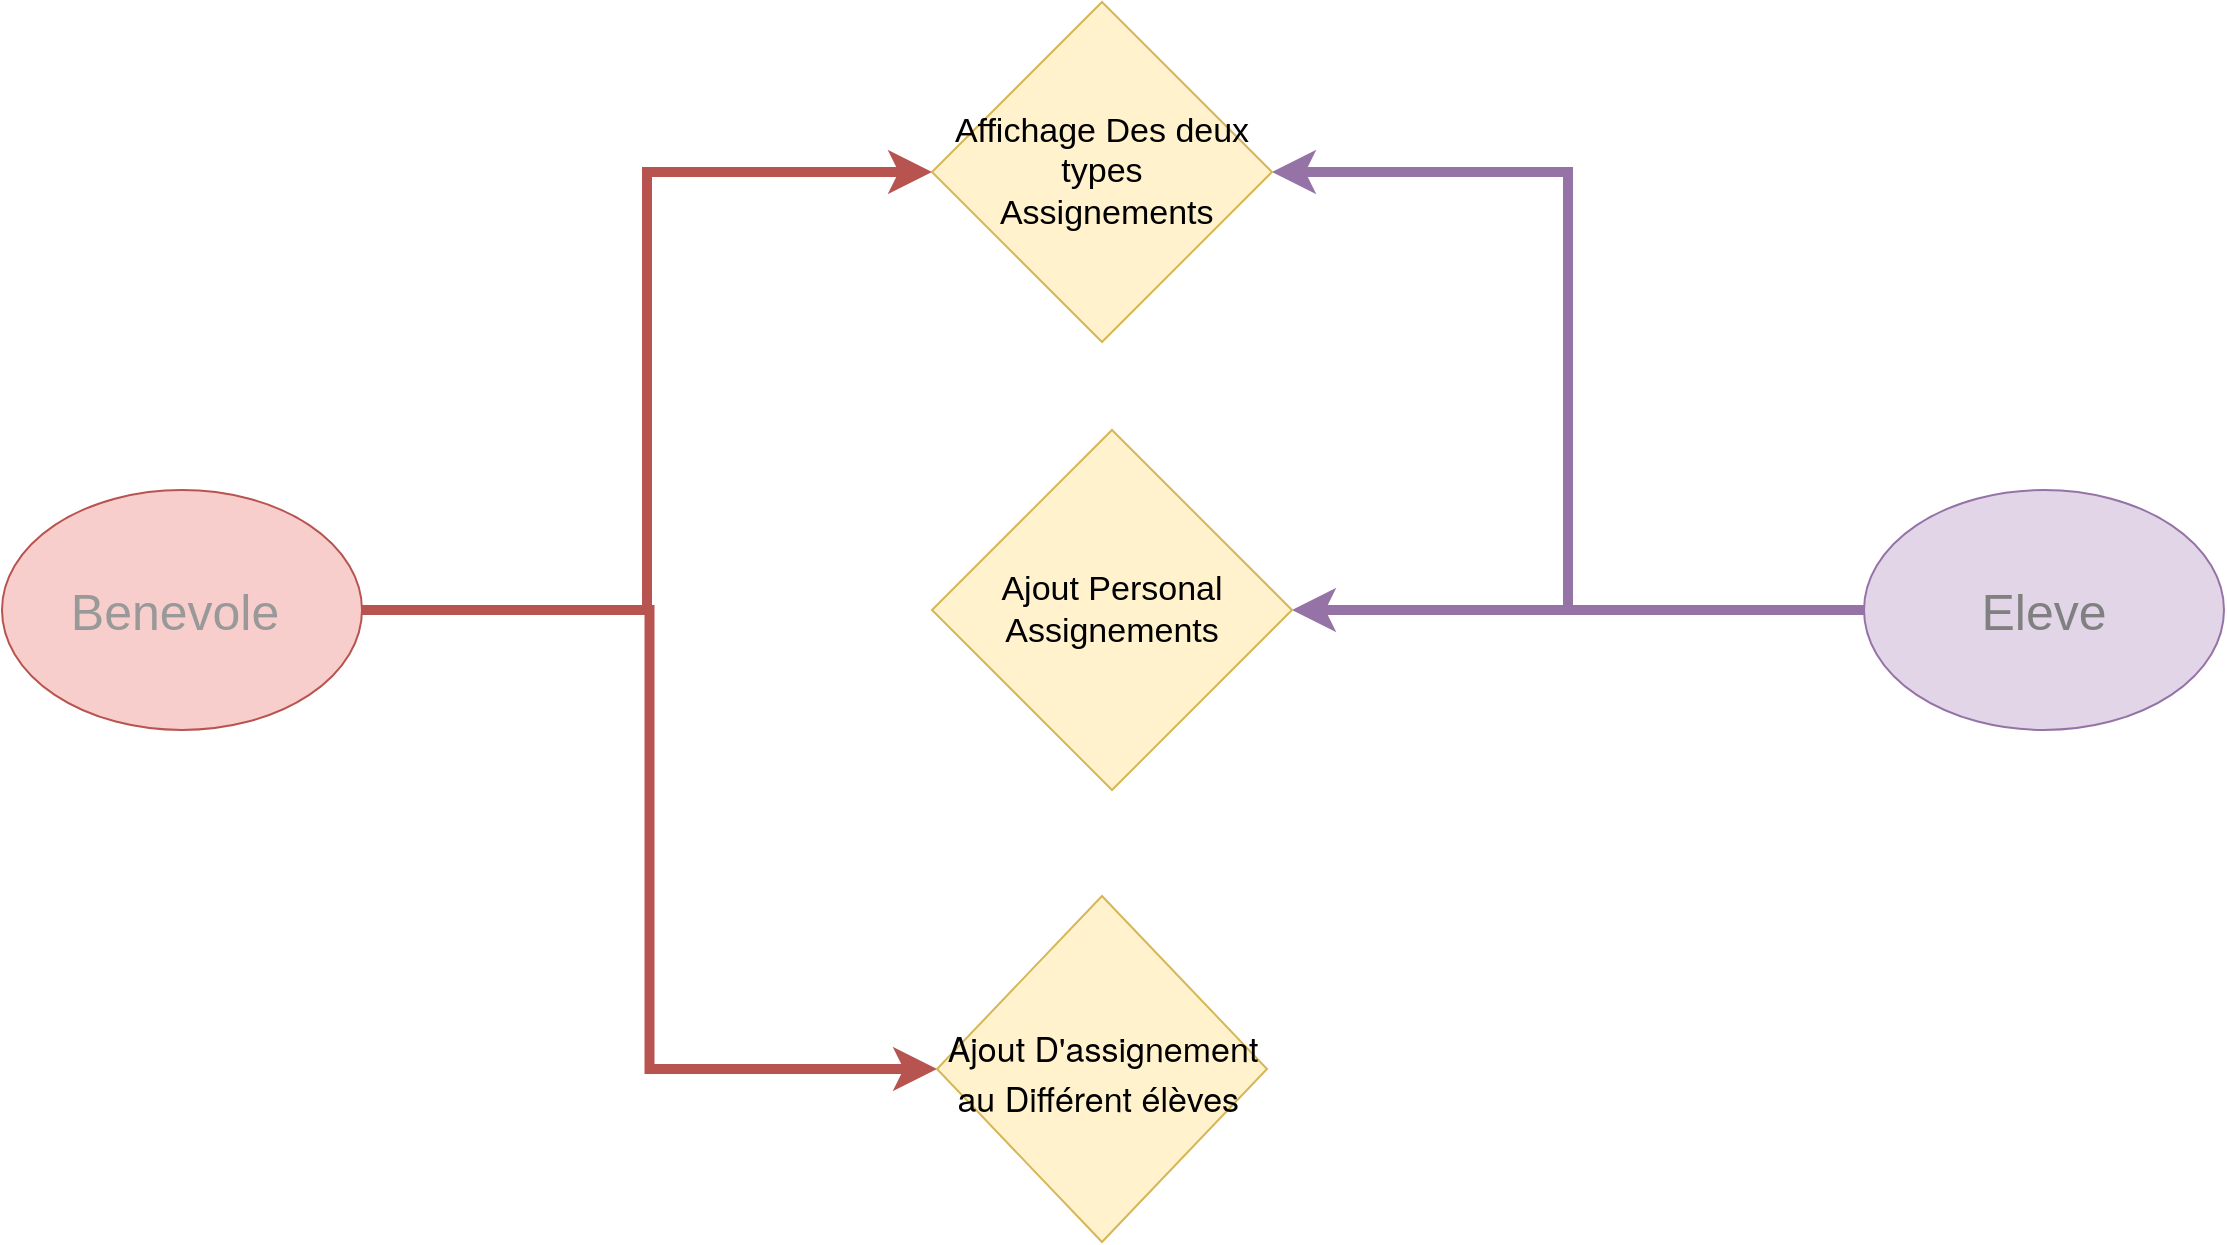 <mxfile version="15.4.0" type="device"><diagram id="alLNHsPwarBaTApKgUS4" name="Page-1"><mxGraphModel dx="1301" dy="947" grid="1" gridSize="10" guides="1" tooltips="1" connect="1" arrows="1" fold="1" page="1" pageScale="1" pageWidth="1169" pageHeight="827" math="0" shadow="0"><root><mxCell id="0"/><mxCell id="1" parent="0"/><mxCell id="HvBR4QjJar6CjopBcJeJ-24" style="edgeStyle=orthogonalEdgeStyle;rounded=0;orthogonalLoop=1;jettySize=auto;html=1;entryX=0;entryY=0.5;entryDx=0;entryDy=0;fillColor=#f8cecc;strokeColor=#b85450;strokeWidth=5;" edge="1" parent="1" source="HvBR4QjJar6CjopBcJeJ-26" target="HvBR4QjJar6CjopBcJeJ-31"><mxGeometry relative="1" as="geometry"/></mxCell><mxCell id="HvBR4QjJar6CjopBcJeJ-25" style="edgeStyle=orthogonalEdgeStyle;rounded=0;orthogonalLoop=1;jettySize=auto;html=1;entryX=0;entryY=0.5;entryDx=0;entryDy=0;fillColor=#f8cecc;strokeColor=#b85450;strokeWidth=5;" edge="1" parent="1" source="HvBR4QjJar6CjopBcJeJ-26" target="HvBR4QjJar6CjopBcJeJ-33"><mxGeometry relative="1" as="geometry"/></mxCell><mxCell id="HvBR4QjJar6CjopBcJeJ-26" value="&lt;font style=&quot;font-size: 25px&quot; color=&quot;#999999&quot;&gt;Benevole&amp;nbsp;&lt;/font&gt;" style="ellipse;whiteSpace=wrap;html=1;fillColor=#f8cecc;strokeColor=#b85450;" vertex="1" parent="1"><mxGeometry x="29" y="367" width="180" height="120" as="geometry"/></mxCell><mxCell id="HvBR4QjJar6CjopBcJeJ-27" style="edgeStyle=orthogonalEdgeStyle;rounded=0;orthogonalLoop=1;jettySize=auto;html=1;entryX=1;entryY=0.5;entryDx=0;entryDy=0;fillColor=#e1d5e7;strokeColor=#9673a6;strokeWidth=5;" edge="1" parent="1" source="HvBR4QjJar6CjopBcJeJ-30" target="HvBR4QjJar6CjopBcJeJ-32"><mxGeometry relative="1" as="geometry"/></mxCell><mxCell id="HvBR4QjJar6CjopBcJeJ-28" style="edgeStyle=orthogonalEdgeStyle;rounded=0;orthogonalLoop=1;jettySize=auto;html=1;entryX=1;entryY=0.5;entryDx=0;entryDy=0;fillColor=#e1d5e7;strokeColor=#9673a6;strokeWidth=5;" edge="1" parent="1" source="HvBR4QjJar6CjopBcJeJ-30" target="HvBR4QjJar6CjopBcJeJ-31"><mxGeometry relative="1" as="geometry"/></mxCell><mxCell id="HvBR4QjJar6CjopBcJeJ-30" value="&lt;font style=&quot;font-size: 25px&quot; color=&quot;#808080&quot;&gt;Eleve&lt;/font&gt;" style="ellipse;whiteSpace=wrap;html=1;fillColor=#e1d5e7;strokeColor=#9673a6;" vertex="1" parent="1"><mxGeometry x="960" y="367" width="180" height="120" as="geometry"/></mxCell><mxCell id="HvBR4QjJar6CjopBcJeJ-31" value="&lt;font style=&quot;font-size: 17px&quot;&gt;Affichage Des deux types&lt;br&gt;&amp;nbsp;Assignements&lt;br&gt;&lt;/font&gt;" style="rhombus;whiteSpace=wrap;html=1;fillColor=#fff2cc;strokeColor=#d6b656;" vertex="1" parent="1"><mxGeometry x="494" y="123" width="170" height="170" as="geometry"/></mxCell><mxCell id="HvBR4QjJar6CjopBcJeJ-32" value="&lt;font style=&quot;font-size: 17px&quot;&gt;Ajout Personal Assignements&lt;br&gt;&lt;/font&gt;" style="rhombus;whiteSpace=wrap;html=1;fillColor=#fff2cc;strokeColor=#d6b656;" vertex="1" parent="1"><mxGeometry x="494" y="337" width="180" height="180" as="geometry"/></mxCell><mxCell id="HvBR4QjJar6CjopBcJeJ-33" value="&lt;font size=&quot;1&quot;&gt;&lt;p class=&quot;p1&quot; style=&quot;margin: 0px ; font-stretch: normal ; line-height: normal ; font-family: &amp;#34;helvetica neue&amp;#34; ; font-size: 17px&quot;&gt;Ajout D'assignement au Différent élèves&amp;nbsp;&lt;/p&gt;&lt;/font&gt;" style="rhombus;whiteSpace=wrap;html=1;fillColor=#fff2cc;strokeColor=#d6b656;" vertex="1" parent="1"><mxGeometry x="496.5" y="570" width="165" height="173" as="geometry"/></mxCell></root></mxGraphModel></diagram></mxfile>